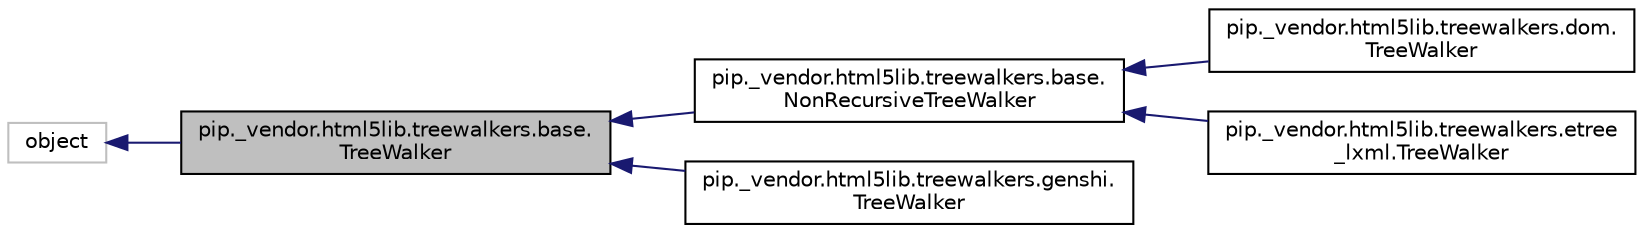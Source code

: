digraph "pip._vendor.html5lib.treewalkers.base.TreeWalker"
{
 // LATEX_PDF_SIZE
  edge [fontname="Helvetica",fontsize="10",labelfontname="Helvetica",labelfontsize="10"];
  node [fontname="Helvetica",fontsize="10",shape=record];
  rankdir="LR";
  Node1 [label="pip._vendor.html5lib.treewalkers.base.\lTreeWalker",height=0.2,width=0.4,color="black", fillcolor="grey75", style="filled", fontcolor="black",tooltip=" "];
  Node2 -> Node1 [dir="back",color="midnightblue",fontsize="10",style="solid"];
  Node2 [label="object",height=0.2,width=0.4,color="grey75", fillcolor="white", style="filled",tooltip=" "];
  Node1 -> Node3 [dir="back",color="midnightblue",fontsize="10",style="solid"];
  Node3 [label="pip._vendor.html5lib.treewalkers.base.\lNonRecursiveTreeWalker",height=0.2,width=0.4,color="black", fillcolor="white", style="filled",URL="$classpip_1_1__vendor_1_1html5lib_1_1treewalkers_1_1base_1_1_non_recursive_tree_walker.html",tooltip=" "];
  Node3 -> Node4 [dir="back",color="midnightblue",fontsize="10",style="solid"];
  Node4 [label="pip._vendor.html5lib.treewalkers.dom.\lTreeWalker",height=0.2,width=0.4,color="black", fillcolor="white", style="filled",URL="$classpip_1_1__vendor_1_1html5lib_1_1treewalkers_1_1dom_1_1_tree_walker.html",tooltip=" "];
  Node3 -> Node5 [dir="back",color="midnightblue",fontsize="10",style="solid"];
  Node5 [label="pip._vendor.html5lib.treewalkers.etree\l_lxml.TreeWalker",height=0.2,width=0.4,color="black", fillcolor="white", style="filled",URL="$classpip_1_1__vendor_1_1html5lib_1_1treewalkers_1_1etree__lxml_1_1_tree_walker.html",tooltip=" "];
  Node1 -> Node6 [dir="back",color="midnightblue",fontsize="10",style="solid"];
  Node6 [label="pip._vendor.html5lib.treewalkers.genshi.\lTreeWalker",height=0.2,width=0.4,color="black", fillcolor="white", style="filled",URL="$classpip_1_1__vendor_1_1html5lib_1_1treewalkers_1_1genshi_1_1_tree_walker.html",tooltip=" "];
}
